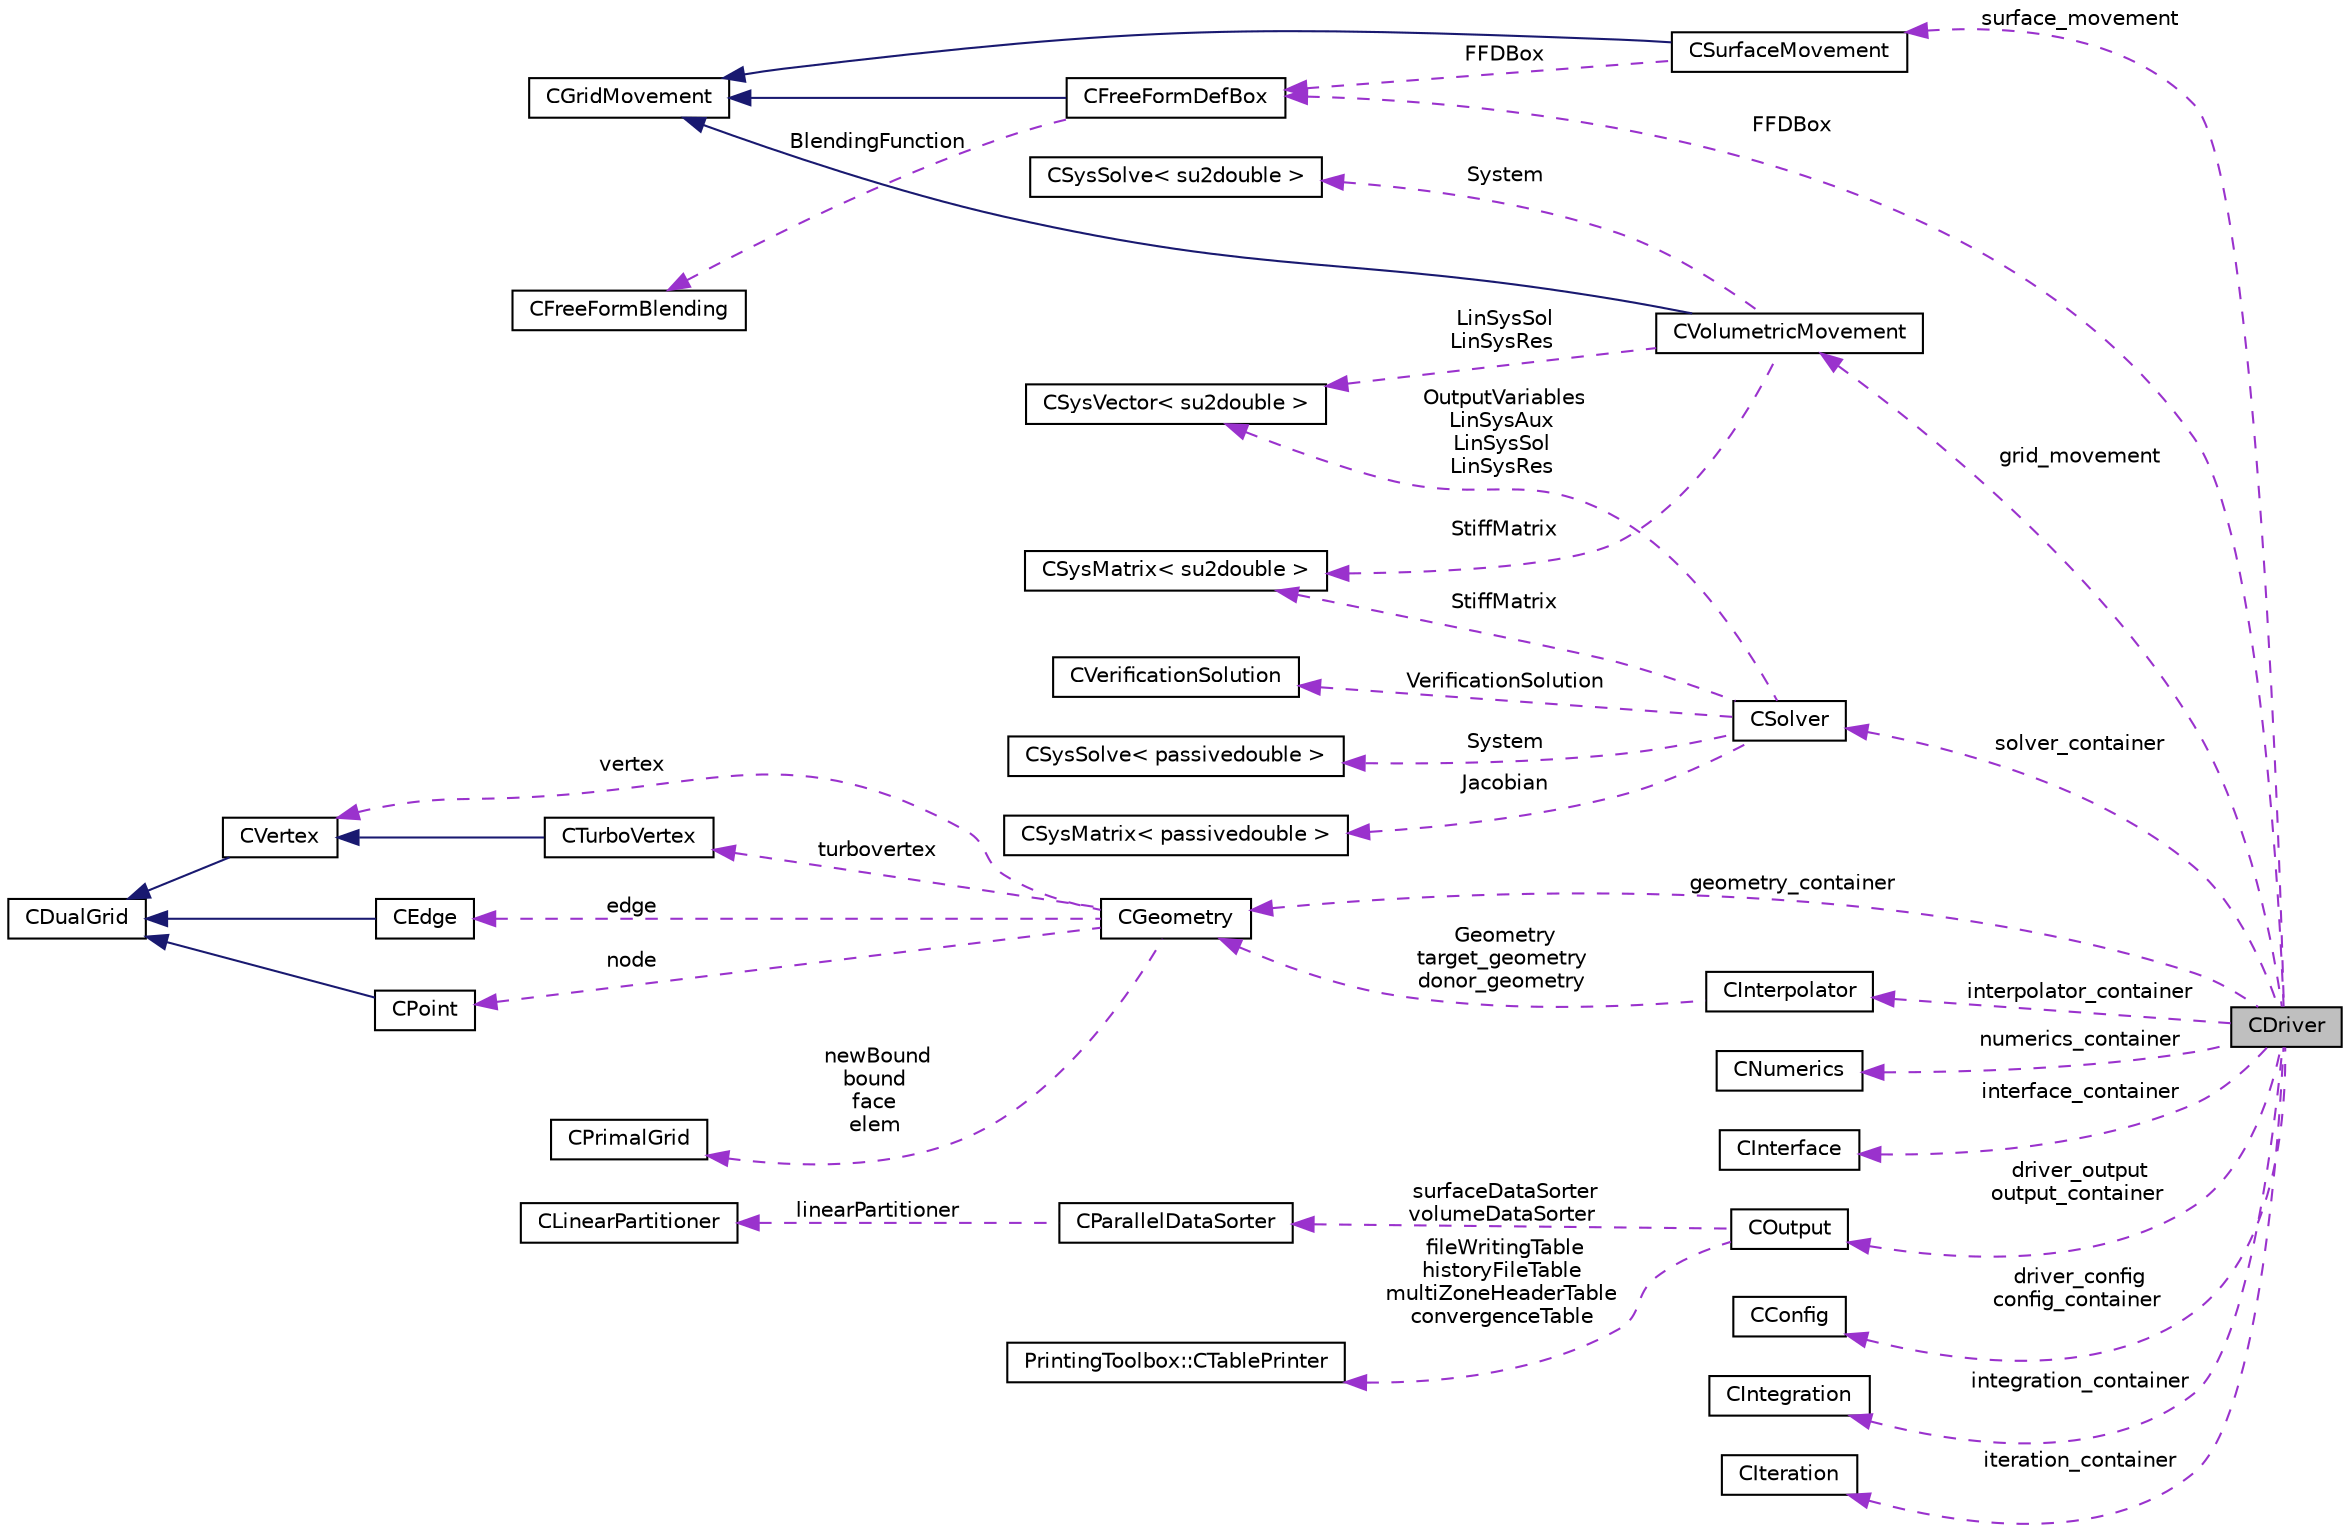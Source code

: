 digraph "CDriver"
{
  edge [fontname="Helvetica",fontsize="10",labelfontname="Helvetica",labelfontsize="10"];
  node [fontname="Helvetica",fontsize="10",shape=record];
  rankdir="LR";
  Node10 [label="CDriver",height=0.2,width=0.4,color="black", fillcolor="grey75", style="filled", fontcolor="black"];
  Node11 -> Node10 [dir="back",color="darkorchid3",fontsize="10",style="dashed",label=" surface_movement" ,fontname="Helvetica"];
  Node11 [label="CSurfaceMovement",height=0.2,width=0.4,color="black", fillcolor="white", style="filled",URL="$class_c_surface_movement.html",tooltip="Class for moving the surface numerical grid. "];
  Node12 -> Node11 [dir="back",color="midnightblue",fontsize="10",style="solid",fontname="Helvetica"];
  Node12 [label="CGridMovement",height=0.2,width=0.4,color="black", fillcolor="white", style="filled",URL="$class_c_grid_movement.html",tooltip="Class for moving the surface and volumetric numerical grid (2D and 3D problems). "];
  Node13 -> Node11 [dir="back",color="darkorchid3",fontsize="10",style="dashed",label=" FFDBox" ,fontname="Helvetica"];
  Node13 [label="CFreeFormDefBox",height=0.2,width=0.4,color="black", fillcolor="white", style="filled",URL="$class_c_free_form_def_box.html",tooltip="Class for defining the free form FFDBox structure. "];
  Node12 -> Node13 [dir="back",color="midnightblue",fontsize="10",style="solid",fontname="Helvetica"];
  Node14 -> Node13 [dir="back",color="darkorchid3",fontsize="10",style="dashed",label=" BlendingFunction" ,fontname="Helvetica"];
  Node14 [label="CFreeFormBlending",height=0.2,width=0.4,color="black", fillcolor="white", style="filled",URL="$class_c_free_form_blending.html",tooltip="Class that defines the particular kind of blending function for the free form deformation. "];
  Node15 -> Node10 [dir="back",color="darkorchid3",fontsize="10",style="dashed",label=" geometry_container" ,fontname="Helvetica"];
  Node15 [label="CGeometry",height=0.2,width=0.4,color="black", fillcolor="white", style="filled",URL="$class_c_geometry.html",tooltip="Parent class for defining the geometry of the problem (complete geometry, multigrid agglomerated geom..."];
  Node16 -> Node15 [dir="back",color="darkorchid3",fontsize="10",style="dashed",label=" turbovertex" ,fontname="Helvetica"];
  Node16 [label="CTurboVertex",height=0.2,width=0.4,color="black", fillcolor="white", style="filled",URL="$class_c_turbo_vertex.html",tooltip="Class for vertex definition for turbomachinery (equivalent to edges, but for the boundaries). "];
  Node17 -> Node16 [dir="back",color="midnightblue",fontsize="10",style="solid",fontname="Helvetica"];
  Node17 [label="CVertex",height=0.2,width=0.4,color="black", fillcolor="white", style="filled",URL="$class_c_vertex.html",tooltip="Class for vertex definition (equivalent to edges, but for the boundaries). "];
  Node18 -> Node17 [dir="back",color="midnightblue",fontsize="10",style="solid",fontname="Helvetica"];
  Node18 [label="CDualGrid",height=0.2,width=0.4,color="black", fillcolor="white", style="filled",URL="$class_c_dual_grid.html",tooltip="Class for controlling the dual volume definition. The dual volume is compose by three main elements: ..."];
  Node19 -> Node15 [dir="back",color="darkorchid3",fontsize="10",style="dashed",label=" newBound\nbound\nface\nelem" ,fontname="Helvetica"];
  Node19 [label="CPrimalGrid",height=0.2,width=0.4,color="black", fillcolor="white", style="filled",URL="$class_c_primal_grid.html",tooltip="Class to define the numerical primal grid. "];
  Node17 -> Node15 [dir="back",color="darkorchid3",fontsize="10",style="dashed",label=" vertex" ,fontname="Helvetica"];
  Node20 -> Node15 [dir="back",color="darkorchid3",fontsize="10",style="dashed",label=" edge" ,fontname="Helvetica"];
  Node20 [label="CEdge",height=0.2,width=0.4,color="black", fillcolor="white", style="filled",URL="$class_c_edge.html",tooltip="Class for defining an edge. "];
  Node18 -> Node20 [dir="back",color="midnightblue",fontsize="10",style="solid",fontname="Helvetica"];
  Node21 -> Node15 [dir="back",color="darkorchid3",fontsize="10",style="dashed",label=" node" ,fontname="Helvetica"];
  Node21 [label="CPoint",height=0.2,width=0.4,color="black", fillcolor="white", style="filled",URL="$class_c_point.html",tooltip="Class for point definition (including control volume definition). "];
  Node18 -> Node21 [dir="back",color="midnightblue",fontsize="10",style="solid",fontname="Helvetica"];
  Node22 -> Node10 [dir="back",color="darkorchid3",fontsize="10",style="dashed",label=" numerics_container" ,fontname="Helvetica"];
  Node22 [label="CNumerics",height=0.2,width=0.4,color="black", fillcolor="white", style="filled",URL="$class_c_numerics.html",tooltip="Class for defining the numerical methods. "];
  Node23 -> Node10 [dir="back",color="darkorchid3",fontsize="10",style="dashed",label=" interface_container" ,fontname="Helvetica"];
  Node23 [label="CInterface",height=0.2,width=0.4,color="black", fillcolor="white", style="filled",URL="$class_c_interface.html",tooltip="Main class for defining the physical transfer of information. "];
  Node24 -> Node10 [dir="back",color="darkorchid3",fontsize="10",style="dashed",label=" driver_output\noutput_container" ,fontname="Helvetica"];
  Node24 [label="COutput",height=0.2,width=0.4,color="black", fillcolor="white", style="filled",URL="$class_c_output.html",tooltip="Class for writing the convergence history and to write solution data to file. "];
  Node25 -> Node24 [dir="back",color="darkorchid3",fontsize="10",style="dashed",label=" surfaceDataSorter\nvolumeDataSorter" ,fontname="Helvetica"];
  Node25 [label="CParallelDataSorter",height=0.2,width=0.4,color="black", fillcolor="white", style="filled",URL="$class_c_parallel_data_sorter.html"];
  Node26 -> Node25 [dir="back",color="darkorchid3",fontsize="10",style="dashed",label=" linearPartitioner" ,fontname="Helvetica"];
  Node26 [label="CLinearPartitioner",height=0.2,width=0.4,color="black", fillcolor="white", style="filled",URL="$class_c_linear_partitioner.html",tooltip="Helper class that provides the counts for each rank in a linear partitioning given the global count a..."];
  Node27 -> Node24 [dir="back",color="darkorchid3",fontsize="10",style="dashed",label=" fileWritingTable\nhistoryFileTable\nmultiZoneHeaderTable\nconvergenceTable" ,fontname="Helvetica"];
  Node27 [label="PrintingToolbox::CTablePrinter",height=0.2,width=0.4,color="black", fillcolor="white", style="filled",URL="$class_printing_toolbox_1_1_c_table_printer.html",tooltip="Class for writing output in a table. "];
  Node28 -> Node10 [dir="back",color="darkorchid3",fontsize="10",style="dashed",label=" driver_config\nconfig_container" ,fontname="Helvetica"];
  Node28 [label="CConfig",height=0.2,width=0.4,color="black", fillcolor="white", style="filled",URL="$class_c_config.html",tooltip="Main class for defining the problem; basically this class reads the configuration file..."];
  Node29 -> Node10 [dir="back",color="darkorchid3",fontsize="10",style="dashed",label=" solver_container" ,fontname="Helvetica"];
  Node29 [label="CSolver",height=0.2,width=0.4,color="black", fillcolor="white", style="filled",URL="$class_c_solver.html",tooltip="Main class for defining the PDE solution, it requires a child class for each particular solver (Euler..."];
  Node30 -> Node29 [dir="back",color="darkorchid3",fontsize="10",style="dashed",label=" StiffMatrix" ,fontname="Helvetica"];
  Node30 [label="CSysMatrix\< su2double \>",height=0.2,width=0.4,color="black", fillcolor="white", style="filled",URL="$class_c_sys_matrix.html"];
  Node31 -> Node29 [dir="back",color="darkorchid3",fontsize="10",style="dashed",label=" OutputVariables\nLinSysAux\nLinSysSol\nLinSysRes" ,fontname="Helvetica"];
  Node31 [label="CSysVector\< su2double \>",height=0.2,width=0.4,color="black", fillcolor="white", style="filled",URL="$class_c_sys_vector.html"];
  Node32 -> Node29 [dir="back",color="darkorchid3",fontsize="10",style="dashed",label=" System" ,fontname="Helvetica"];
  Node32 [label="CSysSolve\< passivedouble \>",height=0.2,width=0.4,color="black", fillcolor="white", style="filled",URL="$class_c_sys_solve.html"];
  Node33 -> Node29 [dir="back",color="darkorchid3",fontsize="10",style="dashed",label=" VerificationSolution" ,fontname="Helvetica"];
  Node33 [label="CVerificationSolution",height=0.2,width=0.4,color="black", fillcolor="white", style="filled",URL="$class_c_verification_solution.html",tooltip="Class for holding verification PDE solutions, e.g., phi = phi(x,y,z,t), used for initial conditions..."];
  Node34 -> Node29 [dir="back",color="darkorchid3",fontsize="10",style="dashed",label=" Jacobian" ,fontname="Helvetica"];
  Node34 [label="CSysMatrix\< passivedouble \>",height=0.2,width=0.4,color="black", fillcolor="white", style="filled",URL="$class_c_sys_matrix.html"];
  Node13 -> Node10 [dir="back",color="darkorchid3",fontsize="10",style="dashed",label=" FFDBox" ,fontname="Helvetica"];
  Node35 -> Node10 [dir="back",color="darkorchid3",fontsize="10",style="dashed",label=" integration_container" ,fontname="Helvetica"];
  Node35 [label="CIntegration",height=0.2,width=0.4,color="black", fillcolor="white", style="filled",URL="$class_c_integration.html",tooltip="Main class for doing the space integration, time integration, and monitoring of a system of Partial D..."];
  Node36 -> Node10 [dir="back",color="darkorchid3",fontsize="10",style="dashed",label=" interpolator_container" ,fontname="Helvetica"];
  Node36 [label="CInterpolator",height=0.2,width=0.4,color="black", fillcolor="white", style="filled",URL="$class_c_interpolator.html",tooltip="Main class for defining the interpolator, it requires a child class for each particular interpolation..."];
  Node15 -> Node36 [dir="back",color="darkorchid3",fontsize="10",style="dashed",label=" Geometry\ntarget_geometry\ndonor_geometry" ,fontname="Helvetica"];
  Node37 -> Node10 [dir="back",color="darkorchid3",fontsize="10",style="dashed",label=" grid_movement" ,fontname="Helvetica"];
  Node37 [label="CVolumetricMovement",height=0.2,width=0.4,color="black", fillcolor="white", style="filled",URL="$class_c_volumetric_movement.html",tooltip="Class for moving the volumetric numerical grid. "];
  Node12 -> Node37 [dir="back",color="midnightblue",fontsize="10",style="solid",fontname="Helvetica"];
  Node30 -> Node37 [dir="back",color="darkorchid3",fontsize="10",style="dashed",label=" StiffMatrix" ,fontname="Helvetica"];
  Node31 -> Node37 [dir="back",color="darkorchid3",fontsize="10",style="dashed",label=" LinSysSol\nLinSysRes" ,fontname="Helvetica"];
  Node38 -> Node37 [dir="back",color="darkorchid3",fontsize="10",style="dashed",label=" System" ,fontname="Helvetica"];
  Node38 [label="CSysSolve\< su2double \>",height=0.2,width=0.4,color="black", fillcolor="white", style="filled",URL="$class_c_sys_solve.html"];
  Node39 -> Node10 [dir="back",color="darkorchid3",fontsize="10",style="dashed",label=" iteration_container" ,fontname="Helvetica"];
  Node39 [label="CIteration",height=0.2,width=0.4,color="black", fillcolor="white", style="filled",URL="$class_c_iteration.html",tooltip="Parent class for defining a single iteration of a physics problem. "];
}
